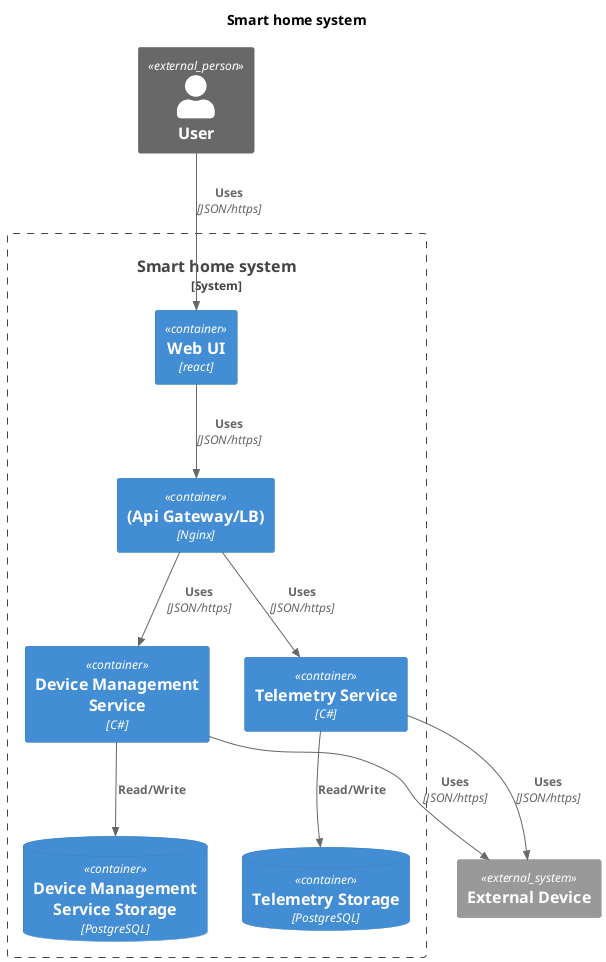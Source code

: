 @startuml
!include <c4/C4_Container.puml>

title Smart home system

Person_Ext(customer, User, "")
System_Ext(api_access, "External Device", "")

System_Boundary(sms, "Smart home system") {
    Container(frontend, "Web UI", react)
    Container(api_gateway, "(Api Gateway/LB)", Nginx)
    Container(device_management_service, "Device Management Service", C#, "")
    Container(telemetry_service, "Telemetry Service", C#, "")    
    ContainerDb(db_dms, "Device Management Service Storage", "PostgreSQL", "")
    ContainerDb(db_telemetry, "Telemetry Storage", "PostgreSQL", "")
}

Rel(customer, frontend, "Uses", "JSON/https")
Rel(frontend, api_gateway, "Uses", "JSON/https")

Rel(api_gateway, device_management_service, "Uses", "JSON/https")
Rel(api_gateway, telemetry_service, "Uses", "JSON/https")


Rel(device_management_service, db_dms, "Read/Write")
Rel(telemetry_service, db_telemetry, "Read/Write")

Rel(device_management_service, api_access, "Uses", "JSON/https")
Rel(telemetry_service, api_access, "Uses", "JSON/https")
@enduml